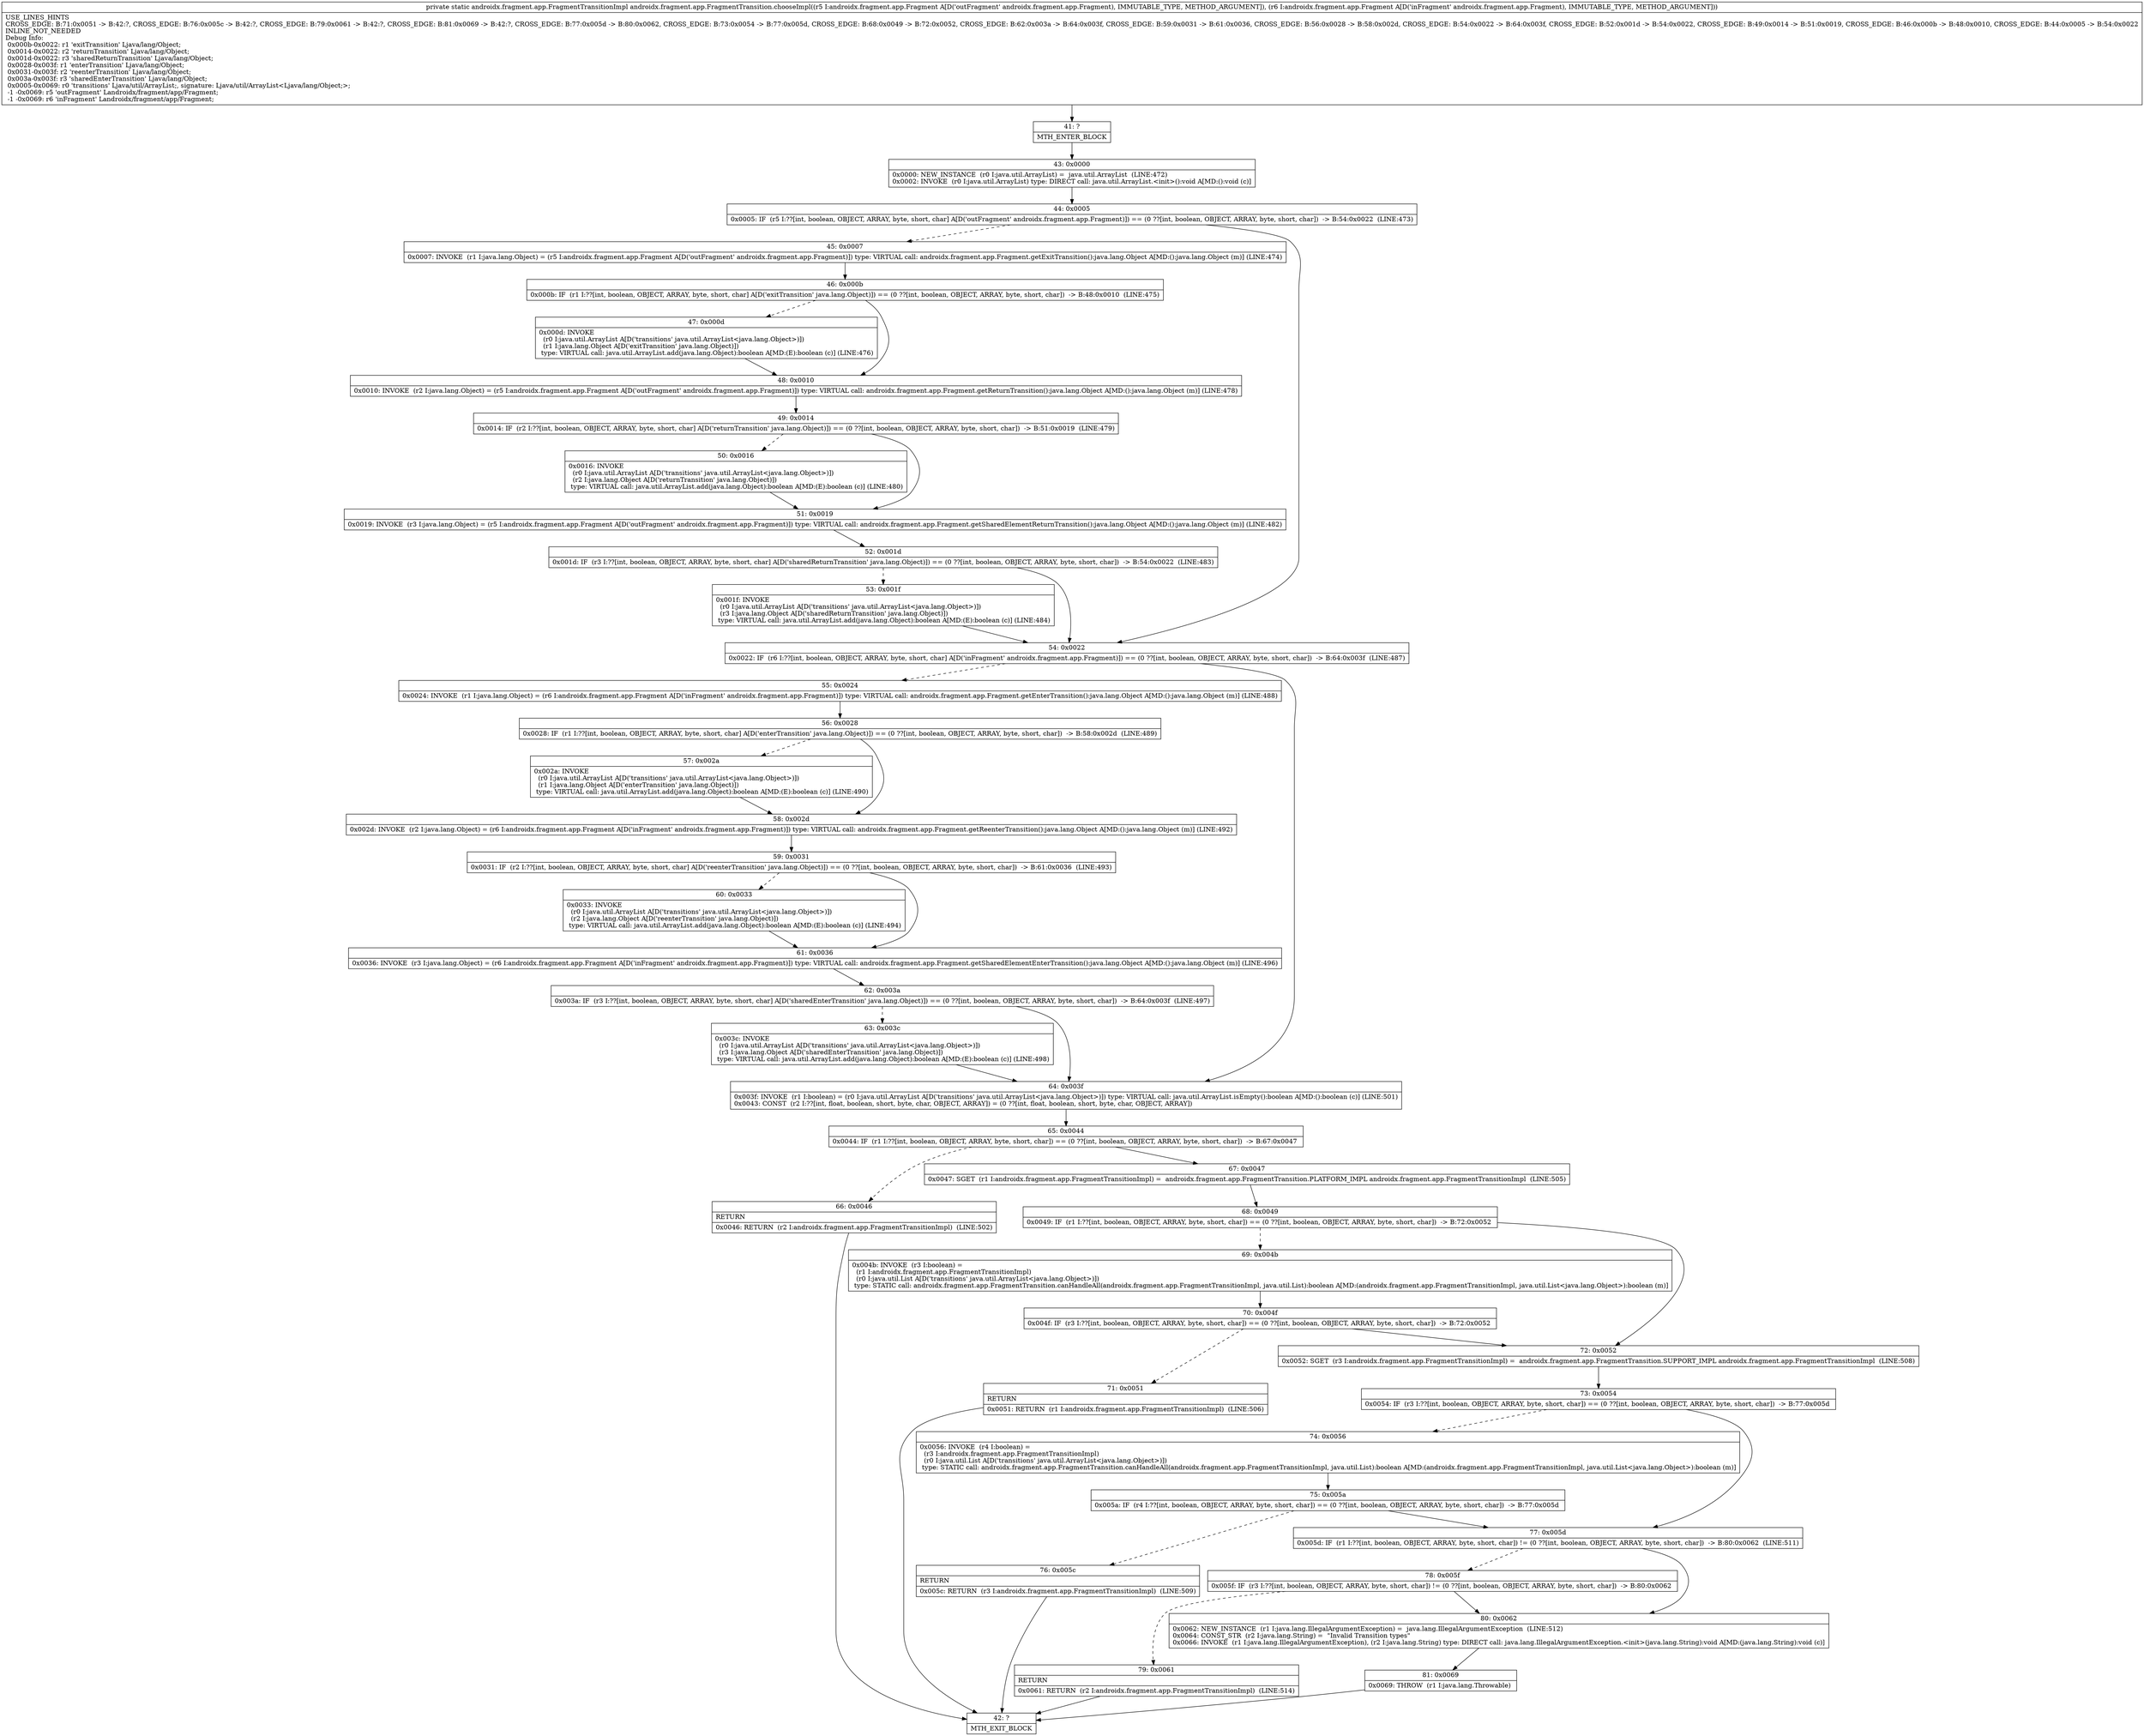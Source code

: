 digraph "CFG forandroidx.fragment.app.FragmentTransition.chooseImpl(Landroidx\/fragment\/app\/Fragment;Landroidx\/fragment\/app\/Fragment;)Landroidx\/fragment\/app\/FragmentTransitionImpl;" {
Node_41 [shape=record,label="{41\:\ ?|MTH_ENTER_BLOCK\l}"];
Node_43 [shape=record,label="{43\:\ 0x0000|0x0000: NEW_INSTANCE  (r0 I:java.util.ArrayList) =  java.util.ArrayList  (LINE:472)\l0x0002: INVOKE  (r0 I:java.util.ArrayList) type: DIRECT call: java.util.ArrayList.\<init\>():void A[MD:():void (c)]\l}"];
Node_44 [shape=record,label="{44\:\ 0x0005|0x0005: IF  (r5 I:??[int, boolean, OBJECT, ARRAY, byte, short, char] A[D('outFragment' androidx.fragment.app.Fragment)]) == (0 ??[int, boolean, OBJECT, ARRAY, byte, short, char])  \-\> B:54:0x0022  (LINE:473)\l}"];
Node_45 [shape=record,label="{45\:\ 0x0007|0x0007: INVOKE  (r1 I:java.lang.Object) = (r5 I:androidx.fragment.app.Fragment A[D('outFragment' androidx.fragment.app.Fragment)]) type: VIRTUAL call: androidx.fragment.app.Fragment.getExitTransition():java.lang.Object A[MD:():java.lang.Object (m)] (LINE:474)\l}"];
Node_46 [shape=record,label="{46\:\ 0x000b|0x000b: IF  (r1 I:??[int, boolean, OBJECT, ARRAY, byte, short, char] A[D('exitTransition' java.lang.Object)]) == (0 ??[int, boolean, OBJECT, ARRAY, byte, short, char])  \-\> B:48:0x0010  (LINE:475)\l}"];
Node_47 [shape=record,label="{47\:\ 0x000d|0x000d: INVOKE  \l  (r0 I:java.util.ArrayList A[D('transitions' java.util.ArrayList\<java.lang.Object\>)])\l  (r1 I:java.lang.Object A[D('exitTransition' java.lang.Object)])\l type: VIRTUAL call: java.util.ArrayList.add(java.lang.Object):boolean A[MD:(E):boolean (c)] (LINE:476)\l}"];
Node_48 [shape=record,label="{48\:\ 0x0010|0x0010: INVOKE  (r2 I:java.lang.Object) = (r5 I:androidx.fragment.app.Fragment A[D('outFragment' androidx.fragment.app.Fragment)]) type: VIRTUAL call: androidx.fragment.app.Fragment.getReturnTransition():java.lang.Object A[MD:():java.lang.Object (m)] (LINE:478)\l}"];
Node_49 [shape=record,label="{49\:\ 0x0014|0x0014: IF  (r2 I:??[int, boolean, OBJECT, ARRAY, byte, short, char] A[D('returnTransition' java.lang.Object)]) == (0 ??[int, boolean, OBJECT, ARRAY, byte, short, char])  \-\> B:51:0x0019  (LINE:479)\l}"];
Node_50 [shape=record,label="{50\:\ 0x0016|0x0016: INVOKE  \l  (r0 I:java.util.ArrayList A[D('transitions' java.util.ArrayList\<java.lang.Object\>)])\l  (r2 I:java.lang.Object A[D('returnTransition' java.lang.Object)])\l type: VIRTUAL call: java.util.ArrayList.add(java.lang.Object):boolean A[MD:(E):boolean (c)] (LINE:480)\l}"];
Node_51 [shape=record,label="{51\:\ 0x0019|0x0019: INVOKE  (r3 I:java.lang.Object) = (r5 I:androidx.fragment.app.Fragment A[D('outFragment' androidx.fragment.app.Fragment)]) type: VIRTUAL call: androidx.fragment.app.Fragment.getSharedElementReturnTransition():java.lang.Object A[MD:():java.lang.Object (m)] (LINE:482)\l}"];
Node_52 [shape=record,label="{52\:\ 0x001d|0x001d: IF  (r3 I:??[int, boolean, OBJECT, ARRAY, byte, short, char] A[D('sharedReturnTransition' java.lang.Object)]) == (0 ??[int, boolean, OBJECT, ARRAY, byte, short, char])  \-\> B:54:0x0022  (LINE:483)\l}"];
Node_53 [shape=record,label="{53\:\ 0x001f|0x001f: INVOKE  \l  (r0 I:java.util.ArrayList A[D('transitions' java.util.ArrayList\<java.lang.Object\>)])\l  (r3 I:java.lang.Object A[D('sharedReturnTransition' java.lang.Object)])\l type: VIRTUAL call: java.util.ArrayList.add(java.lang.Object):boolean A[MD:(E):boolean (c)] (LINE:484)\l}"];
Node_54 [shape=record,label="{54\:\ 0x0022|0x0022: IF  (r6 I:??[int, boolean, OBJECT, ARRAY, byte, short, char] A[D('inFragment' androidx.fragment.app.Fragment)]) == (0 ??[int, boolean, OBJECT, ARRAY, byte, short, char])  \-\> B:64:0x003f  (LINE:487)\l}"];
Node_55 [shape=record,label="{55\:\ 0x0024|0x0024: INVOKE  (r1 I:java.lang.Object) = (r6 I:androidx.fragment.app.Fragment A[D('inFragment' androidx.fragment.app.Fragment)]) type: VIRTUAL call: androidx.fragment.app.Fragment.getEnterTransition():java.lang.Object A[MD:():java.lang.Object (m)] (LINE:488)\l}"];
Node_56 [shape=record,label="{56\:\ 0x0028|0x0028: IF  (r1 I:??[int, boolean, OBJECT, ARRAY, byte, short, char] A[D('enterTransition' java.lang.Object)]) == (0 ??[int, boolean, OBJECT, ARRAY, byte, short, char])  \-\> B:58:0x002d  (LINE:489)\l}"];
Node_57 [shape=record,label="{57\:\ 0x002a|0x002a: INVOKE  \l  (r0 I:java.util.ArrayList A[D('transitions' java.util.ArrayList\<java.lang.Object\>)])\l  (r1 I:java.lang.Object A[D('enterTransition' java.lang.Object)])\l type: VIRTUAL call: java.util.ArrayList.add(java.lang.Object):boolean A[MD:(E):boolean (c)] (LINE:490)\l}"];
Node_58 [shape=record,label="{58\:\ 0x002d|0x002d: INVOKE  (r2 I:java.lang.Object) = (r6 I:androidx.fragment.app.Fragment A[D('inFragment' androidx.fragment.app.Fragment)]) type: VIRTUAL call: androidx.fragment.app.Fragment.getReenterTransition():java.lang.Object A[MD:():java.lang.Object (m)] (LINE:492)\l}"];
Node_59 [shape=record,label="{59\:\ 0x0031|0x0031: IF  (r2 I:??[int, boolean, OBJECT, ARRAY, byte, short, char] A[D('reenterTransition' java.lang.Object)]) == (0 ??[int, boolean, OBJECT, ARRAY, byte, short, char])  \-\> B:61:0x0036  (LINE:493)\l}"];
Node_60 [shape=record,label="{60\:\ 0x0033|0x0033: INVOKE  \l  (r0 I:java.util.ArrayList A[D('transitions' java.util.ArrayList\<java.lang.Object\>)])\l  (r2 I:java.lang.Object A[D('reenterTransition' java.lang.Object)])\l type: VIRTUAL call: java.util.ArrayList.add(java.lang.Object):boolean A[MD:(E):boolean (c)] (LINE:494)\l}"];
Node_61 [shape=record,label="{61\:\ 0x0036|0x0036: INVOKE  (r3 I:java.lang.Object) = (r6 I:androidx.fragment.app.Fragment A[D('inFragment' androidx.fragment.app.Fragment)]) type: VIRTUAL call: androidx.fragment.app.Fragment.getSharedElementEnterTransition():java.lang.Object A[MD:():java.lang.Object (m)] (LINE:496)\l}"];
Node_62 [shape=record,label="{62\:\ 0x003a|0x003a: IF  (r3 I:??[int, boolean, OBJECT, ARRAY, byte, short, char] A[D('sharedEnterTransition' java.lang.Object)]) == (0 ??[int, boolean, OBJECT, ARRAY, byte, short, char])  \-\> B:64:0x003f  (LINE:497)\l}"];
Node_63 [shape=record,label="{63\:\ 0x003c|0x003c: INVOKE  \l  (r0 I:java.util.ArrayList A[D('transitions' java.util.ArrayList\<java.lang.Object\>)])\l  (r3 I:java.lang.Object A[D('sharedEnterTransition' java.lang.Object)])\l type: VIRTUAL call: java.util.ArrayList.add(java.lang.Object):boolean A[MD:(E):boolean (c)] (LINE:498)\l}"];
Node_64 [shape=record,label="{64\:\ 0x003f|0x003f: INVOKE  (r1 I:boolean) = (r0 I:java.util.ArrayList A[D('transitions' java.util.ArrayList\<java.lang.Object\>)]) type: VIRTUAL call: java.util.ArrayList.isEmpty():boolean A[MD:():boolean (c)] (LINE:501)\l0x0043: CONST  (r2 I:??[int, float, boolean, short, byte, char, OBJECT, ARRAY]) = (0 ??[int, float, boolean, short, byte, char, OBJECT, ARRAY]) \l}"];
Node_65 [shape=record,label="{65\:\ 0x0044|0x0044: IF  (r1 I:??[int, boolean, OBJECT, ARRAY, byte, short, char]) == (0 ??[int, boolean, OBJECT, ARRAY, byte, short, char])  \-\> B:67:0x0047 \l}"];
Node_66 [shape=record,label="{66\:\ 0x0046|RETURN\l|0x0046: RETURN  (r2 I:androidx.fragment.app.FragmentTransitionImpl)  (LINE:502)\l}"];
Node_42 [shape=record,label="{42\:\ ?|MTH_EXIT_BLOCK\l}"];
Node_67 [shape=record,label="{67\:\ 0x0047|0x0047: SGET  (r1 I:androidx.fragment.app.FragmentTransitionImpl) =  androidx.fragment.app.FragmentTransition.PLATFORM_IMPL androidx.fragment.app.FragmentTransitionImpl  (LINE:505)\l}"];
Node_68 [shape=record,label="{68\:\ 0x0049|0x0049: IF  (r1 I:??[int, boolean, OBJECT, ARRAY, byte, short, char]) == (0 ??[int, boolean, OBJECT, ARRAY, byte, short, char])  \-\> B:72:0x0052 \l}"];
Node_69 [shape=record,label="{69\:\ 0x004b|0x004b: INVOKE  (r3 I:boolean) = \l  (r1 I:androidx.fragment.app.FragmentTransitionImpl)\l  (r0 I:java.util.List A[D('transitions' java.util.ArrayList\<java.lang.Object\>)])\l type: STATIC call: androidx.fragment.app.FragmentTransition.canHandleAll(androidx.fragment.app.FragmentTransitionImpl, java.util.List):boolean A[MD:(androidx.fragment.app.FragmentTransitionImpl, java.util.List\<java.lang.Object\>):boolean (m)]\l}"];
Node_70 [shape=record,label="{70\:\ 0x004f|0x004f: IF  (r3 I:??[int, boolean, OBJECT, ARRAY, byte, short, char]) == (0 ??[int, boolean, OBJECT, ARRAY, byte, short, char])  \-\> B:72:0x0052 \l}"];
Node_71 [shape=record,label="{71\:\ 0x0051|RETURN\l|0x0051: RETURN  (r1 I:androidx.fragment.app.FragmentTransitionImpl)  (LINE:506)\l}"];
Node_72 [shape=record,label="{72\:\ 0x0052|0x0052: SGET  (r3 I:androidx.fragment.app.FragmentTransitionImpl) =  androidx.fragment.app.FragmentTransition.SUPPORT_IMPL androidx.fragment.app.FragmentTransitionImpl  (LINE:508)\l}"];
Node_73 [shape=record,label="{73\:\ 0x0054|0x0054: IF  (r3 I:??[int, boolean, OBJECT, ARRAY, byte, short, char]) == (0 ??[int, boolean, OBJECT, ARRAY, byte, short, char])  \-\> B:77:0x005d \l}"];
Node_74 [shape=record,label="{74\:\ 0x0056|0x0056: INVOKE  (r4 I:boolean) = \l  (r3 I:androidx.fragment.app.FragmentTransitionImpl)\l  (r0 I:java.util.List A[D('transitions' java.util.ArrayList\<java.lang.Object\>)])\l type: STATIC call: androidx.fragment.app.FragmentTransition.canHandleAll(androidx.fragment.app.FragmentTransitionImpl, java.util.List):boolean A[MD:(androidx.fragment.app.FragmentTransitionImpl, java.util.List\<java.lang.Object\>):boolean (m)]\l}"];
Node_75 [shape=record,label="{75\:\ 0x005a|0x005a: IF  (r4 I:??[int, boolean, OBJECT, ARRAY, byte, short, char]) == (0 ??[int, boolean, OBJECT, ARRAY, byte, short, char])  \-\> B:77:0x005d \l}"];
Node_76 [shape=record,label="{76\:\ 0x005c|RETURN\l|0x005c: RETURN  (r3 I:androidx.fragment.app.FragmentTransitionImpl)  (LINE:509)\l}"];
Node_77 [shape=record,label="{77\:\ 0x005d|0x005d: IF  (r1 I:??[int, boolean, OBJECT, ARRAY, byte, short, char]) != (0 ??[int, boolean, OBJECT, ARRAY, byte, short, char])  \-\> B:80:0x0062  (LINE:511)\l}"];
Node_78 [shape=record,label="{78\:\ 0x005f|0x005f: IF  (r3 I:??[int, boolean, OBJECT, ARRAY, byte, short, char]) != (0 ??[int, boolean, OBJECT, ARRAY, byte, short, char])  \-\> B:80:0x0062 \l}"];
Node_79 [shape=record,label="{79\:\ 0x0061|RETURN\l|0x0061: RETURN  (r2 I:androidx.fragment.app.FragmentTransitionImpl)  (LINE:514)\l}"];
Node_80 [shape=record,label="{80\:\ 0x0062|0x0062: NEW_INSTANCE  (r1 I:java.lang.IllegalArgumentException) =  java.lang.IllegalArgumentException  (LINE:512)\l0x0064: CONST_STR  (r2 I:java.lang.String) =  \"Invalid Transition types\" \l0x0066: INVOKE  (r1 I:java.lang.IllegalArgumentException), (r2 I:java.lang.String) type: DIRECT call: java.lang.IllegalArgumentException.\<init\>(java.lang.String):void A[MD:(java.lang.String):void (c)]\l}"];
Node_81 [shape=record,label="{81\:\ 0x0069|0x0069: THROW  (r1 I:java.lang.Throwable) \l}"];
MethodNode[shape=record,label="{private static androidx.fragment.app.FragmentTransitionImpl androidx.fragment.app.FragmentTransition.chooseImpl((r5 I:androidx.fragment.app.Fragment A[D('outFragment' androidx.fragment.app.Fragment), IMMUTABLE_TYPE, METHOD_ARGUMENT]), (r6 I:androidx.fragment.app.Fragment A[D('inFragment' androidx.fragment.app.Fragment), IMMUTABLE_TYPE, METHOD_ARGUMENT]))  | USE_LINES_HINTS\lCROSS_EDGE: B:71:0x0051 \-\> B:42:?, CROSS_EDGE: B:76:0x005c \-\> B:42:?, CROSS_EDGE: B:79:0x0061 \-\> B:42:?, CROSS_EDGE: B:81:0x0069 \-\> B:42:?, CROSS_EDGE: B:77:0x005d \-\> B:80:0x0062, CROSS_EDGE: B:73:0x0054 \-\> B:77:0x005d, CROSS_EDGE: B:68:0x0049 \-\> B:72:0x0052, CROSS_EDGE: B:62:0x003a \-\> B:64:0x003f, CROSS_EDGE: B:59:0x0031 \-\> B:61:0x0036, CROSS_EDGE: B:56:0x0028 \-\> B:58:0x002d, CROSS_EDGE: B:54:0x0022 \-\> B:64:0x003f, CROSS_EDGE: B:52:0x001d \-\> B:54:0x0022, CROSS_EDGE: B:49:0x0014 \-\> B:51:0x0019, CROSS_EDGE: B:46:0x000b \-\> B:48:0x0010, CROSS_EDGE: B:44:0x0005 \-\> B:54:0x0022\lINLINE_NOT_NEEDED\lDebug Info:\l  0x000b\-0x0022: r1 'exitTransition' Ljava\/lang\/Object;\l  0x0014\-0x0022: r2 'returnTransition' Ljava\/lang\/Object;\l  0x001d\-0x0022: r3 'sharedReturnTransition' Ljava\/lang\/Object;\l  0x0028\-0x003f: r1 'enterTransition' Ljava\/lang\/Object;\l  0x0031\-0x003f: r2 'reenterTransition' Ljava\/lang\/Object;\l  0x003a\-0x003f: r3 'sharedEnterTransition' Ljava\/lang\/Object;\l  0x0005\-0x0069: r0 'transitions' Ljava\/util\/ArrayList;, signature: Ljava\/util\/ArrayList\<Ljava\/lang\/Object;\>;\l  \-1 \-0x0069: r5 'outFragment' Landroidx\/fragment\/app\/Fragment;\l  \-1 \-0x0069: r6 'inFragment' Landroidx\/fragment\/app\/Fragment;\l}"];
MethodNode -> Node_41;Node_41 -> Node_43;
Node_43 -> Node_44;
Node_44 -> Node_45[style=dashed];
Node_44 -> Node_54;
Node_45 -> Node_46;
Node_46 -> Node_47[style=dashed];
Node_46 -> Node_48;
Node_47 -> Node_48;
Node_48 -> Node_49;
Node_49 -> Node_50[style=dashed];
Node_49 -> Node_51;
Node_50 -> Node_51;
Node_51 -> Node_52;
Node_52 -> Node_53[style=dashed];
Node_52 -> Node_54;
Node_53 -> Node_54;
Node_54 -> Node_55[style=dashed];
Node_54 -> Node_64;
Node_55 -> Node_56;
Node_56 -> Node_57[style=dashed];
Node_56 -> Node_58;
Node_57 -> Node_58;
Node_58 -> Node_59;
Node_59 -> Node_60[style=dashed];
Node_59 -> Node_61;
Node_60 -> Node_61;
Node_61 -> Node_62;
Node_62 -> Node_63[style=dashed];
Node_62 -> Node_64;
Node_63 -> Node_64;
Node_64 -> Node_65;
Node_65 -> Node_66[style=dashed];
Node_65 -> Node_67;
Node_66 -> Node_42;
Node_67 -> Node_68;
Node_68 -> Node_69[style=dashed];
Node_68 -> Node_72;
Node_69 -> Node_70;
Node_70 -> Node_71[style=dashed];
Node_70 -> Node_72;
Node_71 -> Node_42;
Node_72 -> Node_73;
Node_73 -> Node_74[style=dashed];
Node_73 -> Node_77;
Node_74 -> Node_75;
Node_75 -> Node_76[style=dashed];
Node_75 -> Node_77;
Node_76 -> Node_42;
Node_77 -> Node_78[style=dashed];
Node_77 -> Node_80;
Node_78 -> Node_79[style=dashed];
Node_78 -> Node_80;
Node_79 -> Node_42;
Node_80 -> Node_81;
Node_81 -> Node_42;
}

